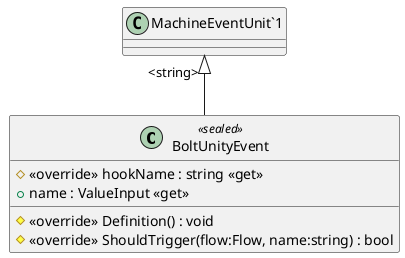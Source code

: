 @startuml
class BoltUnityEvent <<sealed>> {
    # <<override>> hookName : string <<get>>
    + name : ValueInput <<get>>
    # <<override>> Definition() : void
    # <<override>> ShouldTrigger(flow:Flow, name:string) : bool
}
"MachineEventUnit`1" "<string>" <|-- BoltUnityEvent
@enduml
